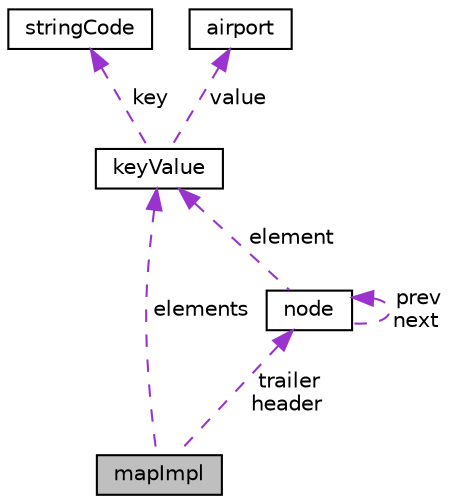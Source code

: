digraph "mapImpl"
{
 // LATEX_PDF_SIZE
  edge [fontname="Helvetica",fontsize="10",labelfontname="Helvetica",labelfontsize="10"];
  node [fontname="Helvetica",fontsize="10",shape=record];
  Node1 [label="mapImpl",height=0.2,width=0.4,color="black", fillcolor="grey75", style="filled", fontcolor="black",tooltip=" "];
  Node2 -> Node1 [dir="back",color="darkorchid3",fontsize="10",style="dashed",label=" elements" ,fontname="Helvetica"];
  Node2 [label="keyValue",height=0.2,width=0.4,color="black", fillcolor="white", style="filled",URL="$structkeyValue.html",tooltip=" "];
  Node3 -> Node2 [dir="back",color="darkorchid3",fontsize="10",style="dashed",label=" key" ,fontname="Helvetica"];
  Node3 [label="stringCode",height=0.2,width=0.4,color="black", fillcolor="white", style="filled",URL="$structstringCode.html",tooltip=" "];
  Node4 -> Node2 [dir="back",color="darkorchid3",fontsize="10",style="dashed",label=" value" ,fontname="Helvetica"];
  Node4 [label="airport",height=0.2,width=0.4,color="black", fillcolor="white", style="filled",URL="$structairport.html",tooltip=" "];
  Node5 -> Node1 [dir="back",color="darkorchid3",fontsize="10",style="dashed",label=" trailer\nheader" ,fontname="Helvetica"];
  Node5 [label="node",height=0.2,width=0.4,color="black", fillcolor="white", style="filled",URL="$structnode.html",tooltip=" "];
  Node2 -> Node5 [dir="back",color="darkorchid3",fontsize="10",style="dashed",label=" element" ,fontname="Helvetica"];
  Node5 -> Node5 [dir="back",color="darkorchid3",fontsize="10",style="dashed",label=" prev\nnext" ,fontname="Helvetica"];
}
